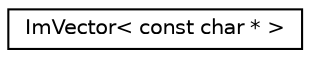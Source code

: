 digraph "Graphical Class Hierarchy"
{
 // LATEX_PDF_SIZE
  edge [fontname="Helvetica",fontsize="10",labelfontname="Helvetica",labelfontsize="10"];
  node [fontname="Helvetica",fontsize="10",shape=record];
  rankdir="LR";
  Node0 [label="ImVector\< const char * \>",height=0.2,width=0.4,color="black", fillcolor="white", style="filled",URL="$structImVector.html",tooltip=" "];
}

